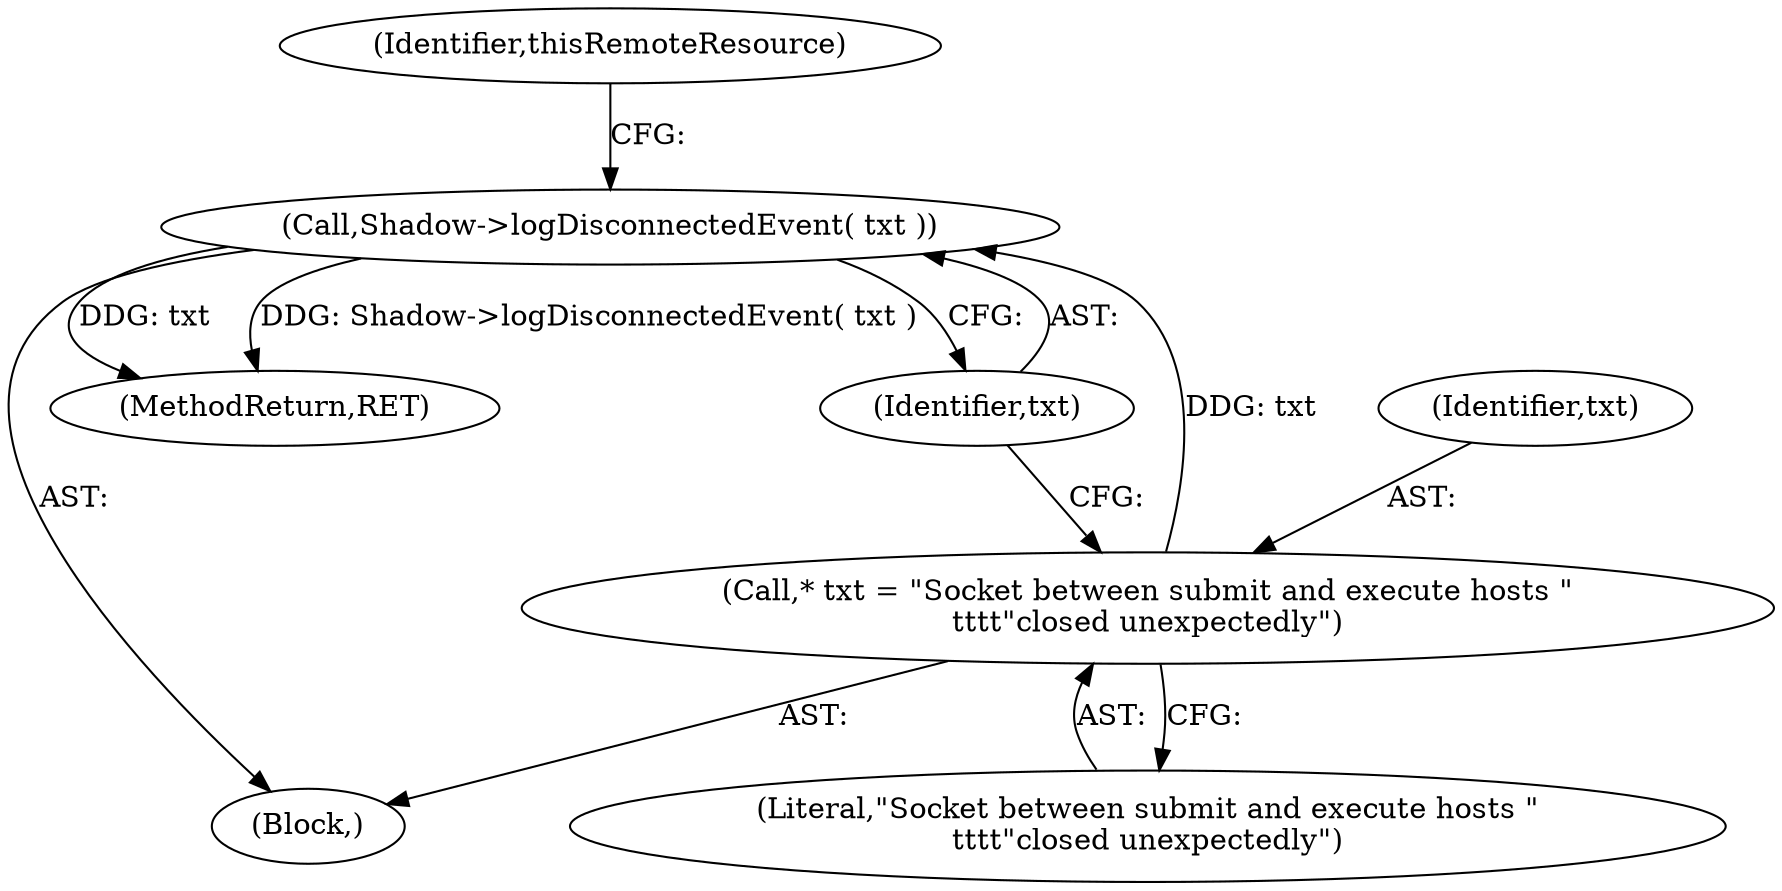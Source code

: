 digraph "0_htcondor_5e5571d1a431eb3c61977b6dd6ec90186ef79867_4@API" {
"1000202" [label="(Call,Shadow->logDisconnectedEvent( txt ))"];
"1000199" [label="(Call,* txt = \"Socket between submit and execute hosts \"\n\t\t\t\t\"closed unexpectedly\")"];
"1000201" [label="(Literal,\"Socket between submit and execute hosts \"\n\t\t\t\t\"closed unexpectedly\")"];
"1002472" [label="(MethodReturn,RET)"];
"1000193" [label="(Block,)"];
"1000202" [label="(Call,Shadow->logDisconnectedEvent( txt ))"];
"1000207" [label="(Identifier,thisRemoteResource)"];
"1000200" [label="(Identifier,txt)"];
"1000203" [label="(Identifier,txt)"];
"1000199" [label="(Call,* txt = \"Socket between submit and execute hosts \"\n\t\t\t\t\"closed unexpectedly\")"];
"1000202" -> "1000193"  [label="AST: "];
"1000202" -> "1000203"  [label="CFG: "];
"1000203" -> "1000202"  [label="AST: "];
"1000207" -> "1000202"  [label="CFG: "];
"1000202" -> "1002472"  [label="DDG: txt"];
"1000202" -> "1002472"  [label="DDG: Shadow->logDisconnectedEvent( txt )"];
"1000199" -> "1000202"  [label="DDG: txt"];
"1000199" -> "1000193"  [label="AST: "];
"1000199" -> "1000201"  [label="CFG: "];
"1000200" -> "1000199"  [label="AST: "];
"1000201" -> "1000199"  [label="AST: "];
"1000203" -> "1000199"  [label="CFG: "];
}
